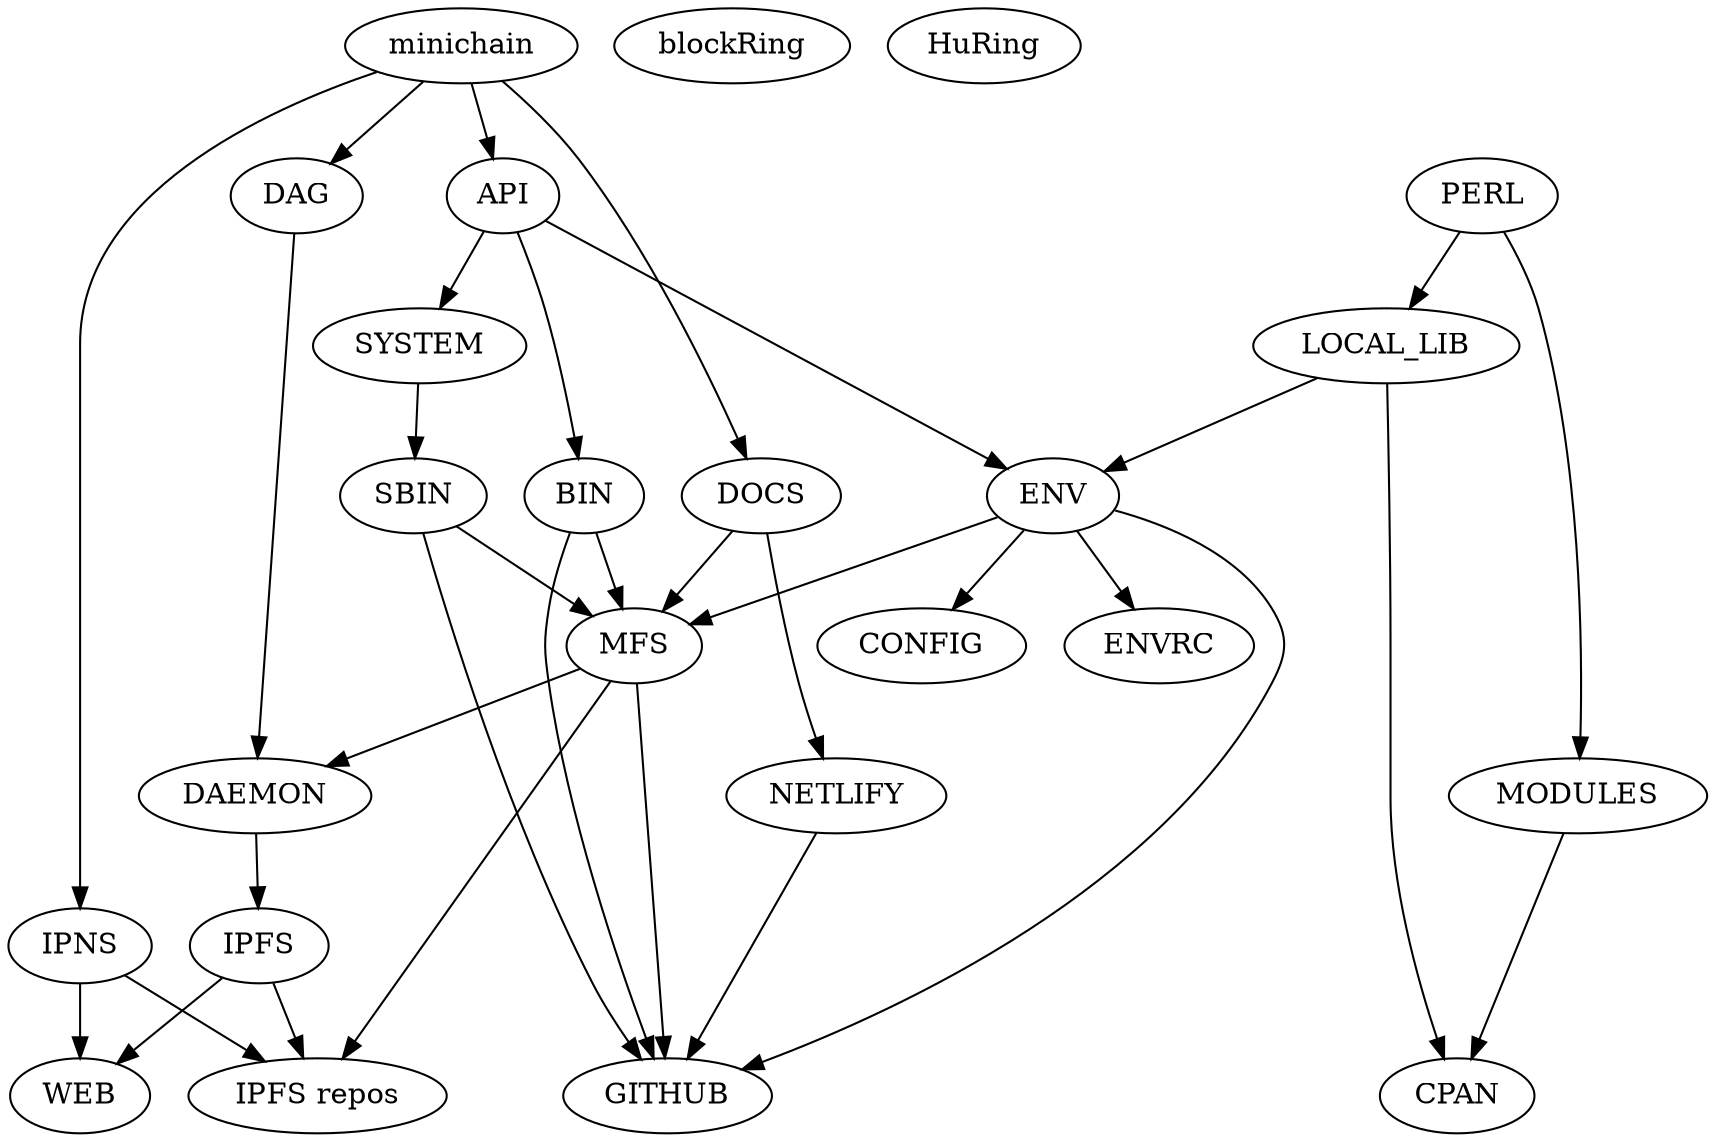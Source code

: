 // partir de ce que l'on veut au lieu de ce que l'on a !

digraph IRP {

   minichain -> { DAG, IPNS, API, DOCS }

   API -> { BIN, SYSTEM, ENV }
   DAG -> DAEMON
   SYSTEM -> SBIN 

   { BIN, SBIN, ENV } -> { GITHUB, MFS }
   DOCS -> { MFS, NETLIFY }
   { MFS, NETLIFY } -> GITHUB

   PERL -> { LOCAL_LIB, MODULES }
   LOCAL_LIB -> { CPAN, ENV }
   MODULES -> CPAN

   DAEMON -> IPFS 
   { IPFS, IPNS }  -> { WEB, DIST }
   { MFS } -> { DIST, DAEMON }

   ENV -> { CONFIG, ENVRC }

  DIST [label="IPFS repos"]

  { rank=same; minichain, blockRing, HuRing }
  { rank=same; CPAN, GITHUB, WEB, DIST }

}

// CACHE {
// IPFS: Qm!#%^@$^
// BRNG: Qm!36236
// }

